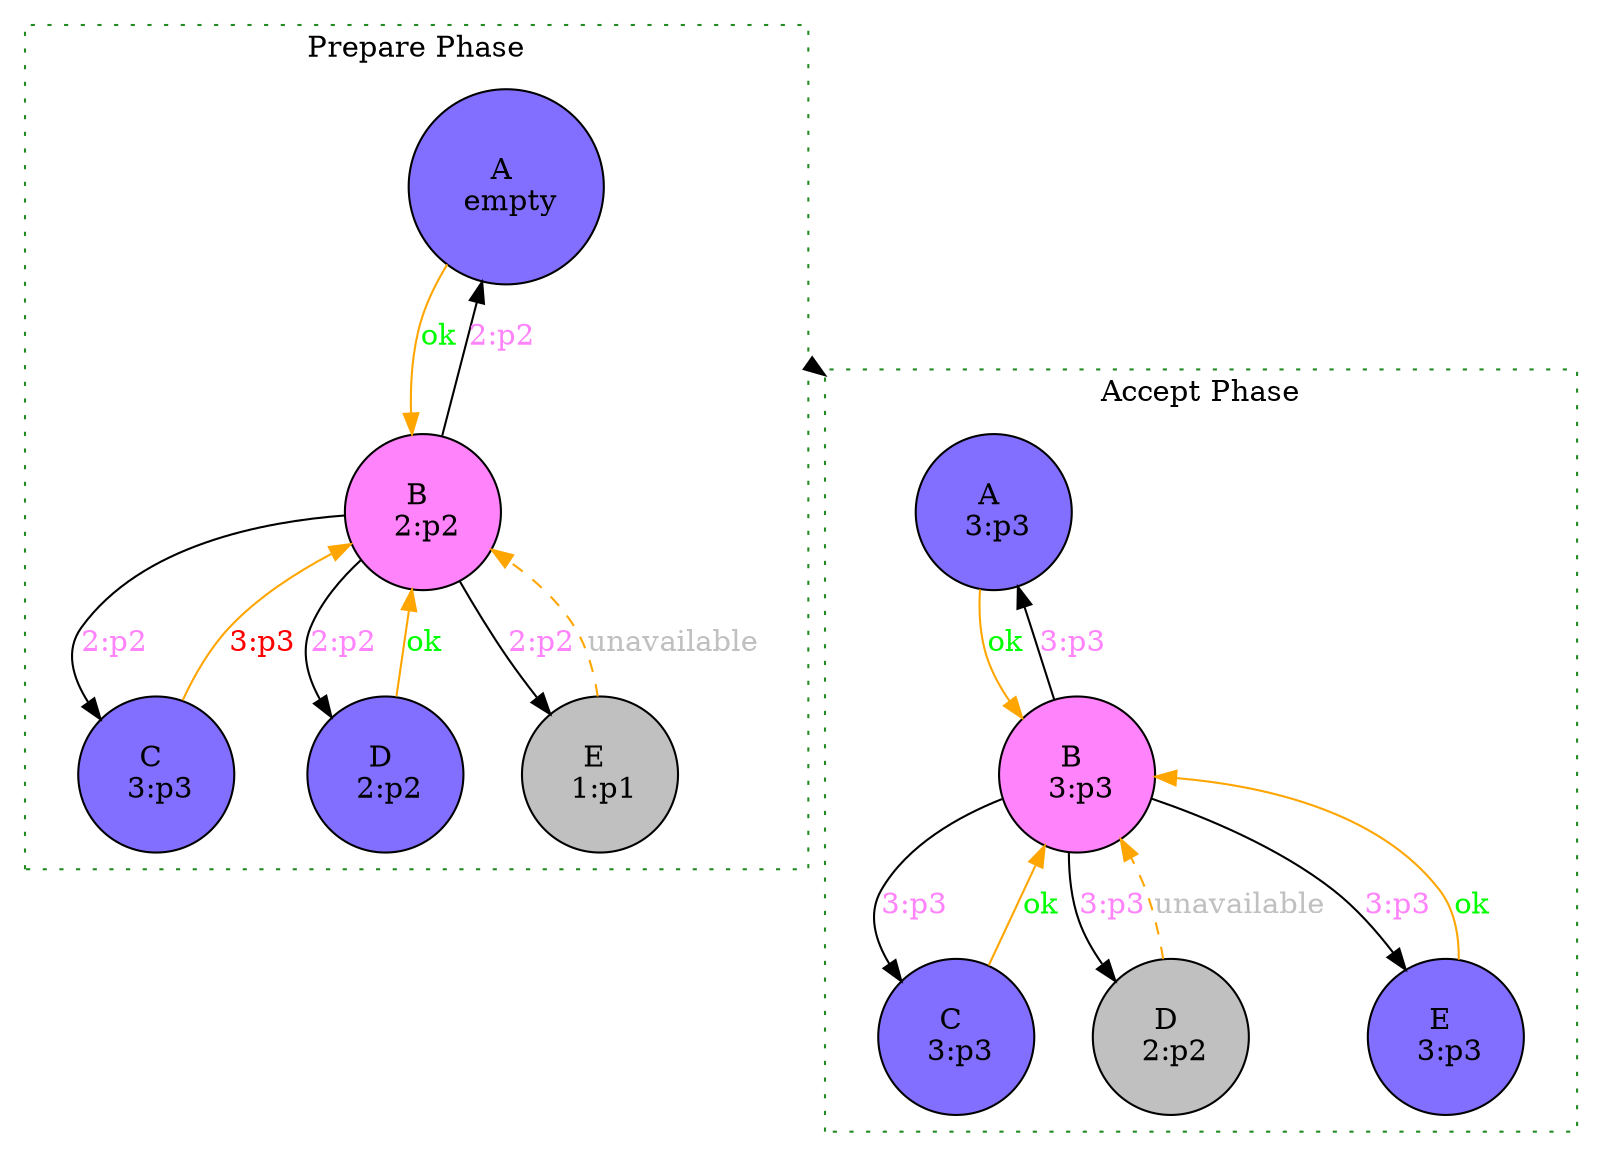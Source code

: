 
/*
 * An instance of Basic Paxos algorithm
 * Firstly install graphviz software on your host, and then run
 *     dot -T png -o paxos_example.png paxos_example.dot
 */

digraph Root { 

    compound = true;

    //rankdir="LR";


	subgraph cluster1 {
        labelloc="t";
        label="Prepare Phase";

        A[label="A \n empty",shape=circle,style=filled,fillcolor=slateblue1];
        B[label="B \n 2:p2",shape=circle,style=filled,fillcolor=orchid1];
        C[label="C \n 3:p3",shape=circle,style=filled,fillcolor=slateblue1];
        D[label="D \n 2:p2",shape=circle,style=filled,fillcolor=slateblue1];
        E[label="E \n 1:p1",shape=circle,style=filled,fillcolor=grey];
        style=dotted;
        color=forestgreen;

        B -> A [label="2:p2",fontcolor=orchid1];
        B -> C [label="2:p2",fontcolor=orchid1];
        B -> D [label="2:p2",fontcolor=orchid1];
        B -> E [label="2:p2",fontcolor=orchid1];

        A -> B [label="ok",fontcolor=green,color=orange];
        C -> B [label="3:p3",fontcolor=red,color=orange];
        D -> B [label="ok",fontcolor=green,color=orange];
        E -> B [label="unavailable",fontcolor=grey,color=orange,style=dashed];
	}
	
	subgraph cluster2 {
        labelloc="t";
        label="Accept Phase";

        A1[label="A \n 3:p3",shape=circle,style=filled,fillcolor=slateblue1];
        B1[label="B \n 3:p3",shape=circle,style=filled,fillcolor=orchid1];
        C1[label="C \n 3:p3",shape=circle,style=filled,fillcolor=slateblue1];
        D1[label="D \n 2:p2",shape=circle,style=filled,fillcolor=grey];
        E1[label="E \n 3:p3",shape=circle,style=filled,fillcolor=slateblue1];
        style=dotted;
        color=forestgreen;

        B1 -> A1 [label="3:p3",fontcolor=orchid1];
        B1 -> C1 [label="3:p3",fontcolor=orchid1];
        B1 -> D1 [label="3:p3",fontcolor=orchid1];
        B1 -> E1 [label="3:p3",fontcolor=orchid1];

        A1 -> B1 [label="ok",fontcolor=green,color=orange];
        C1 -> B1 [label="ok",fontcolor=green,color=orange];
        D1 -> B1 [label="unavailable",fontcolor=grey,color=orange,style=dashed];
        E1 -> B1 [label="ok",fontcolor=green,color=orange];
	}
	
	A -> A1 [ltail=cluster1, lhead=cluster2];
}
